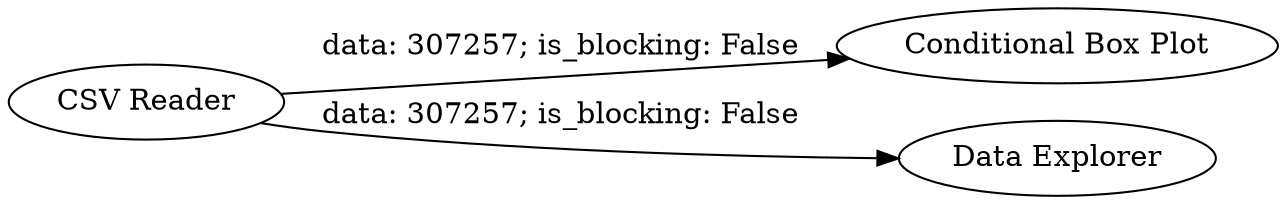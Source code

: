 digraph {
	"-5314179732773095455_1" [label="CSV Reader"]
	"-5314179732773095455_5" [label="Conditional Box Plot"]
	"4483562122160126826_2" [label="Data Explorer"]
	"-5314179732773095455_1" -> "-5314179732773095455_5" [label="data: 307257; is_blocking: False"]
	"-5314179732773095455_1" -> "4483562122160126826_2" [label="data: 307257; is_blocking: False"]
	rankdir=LR
}
